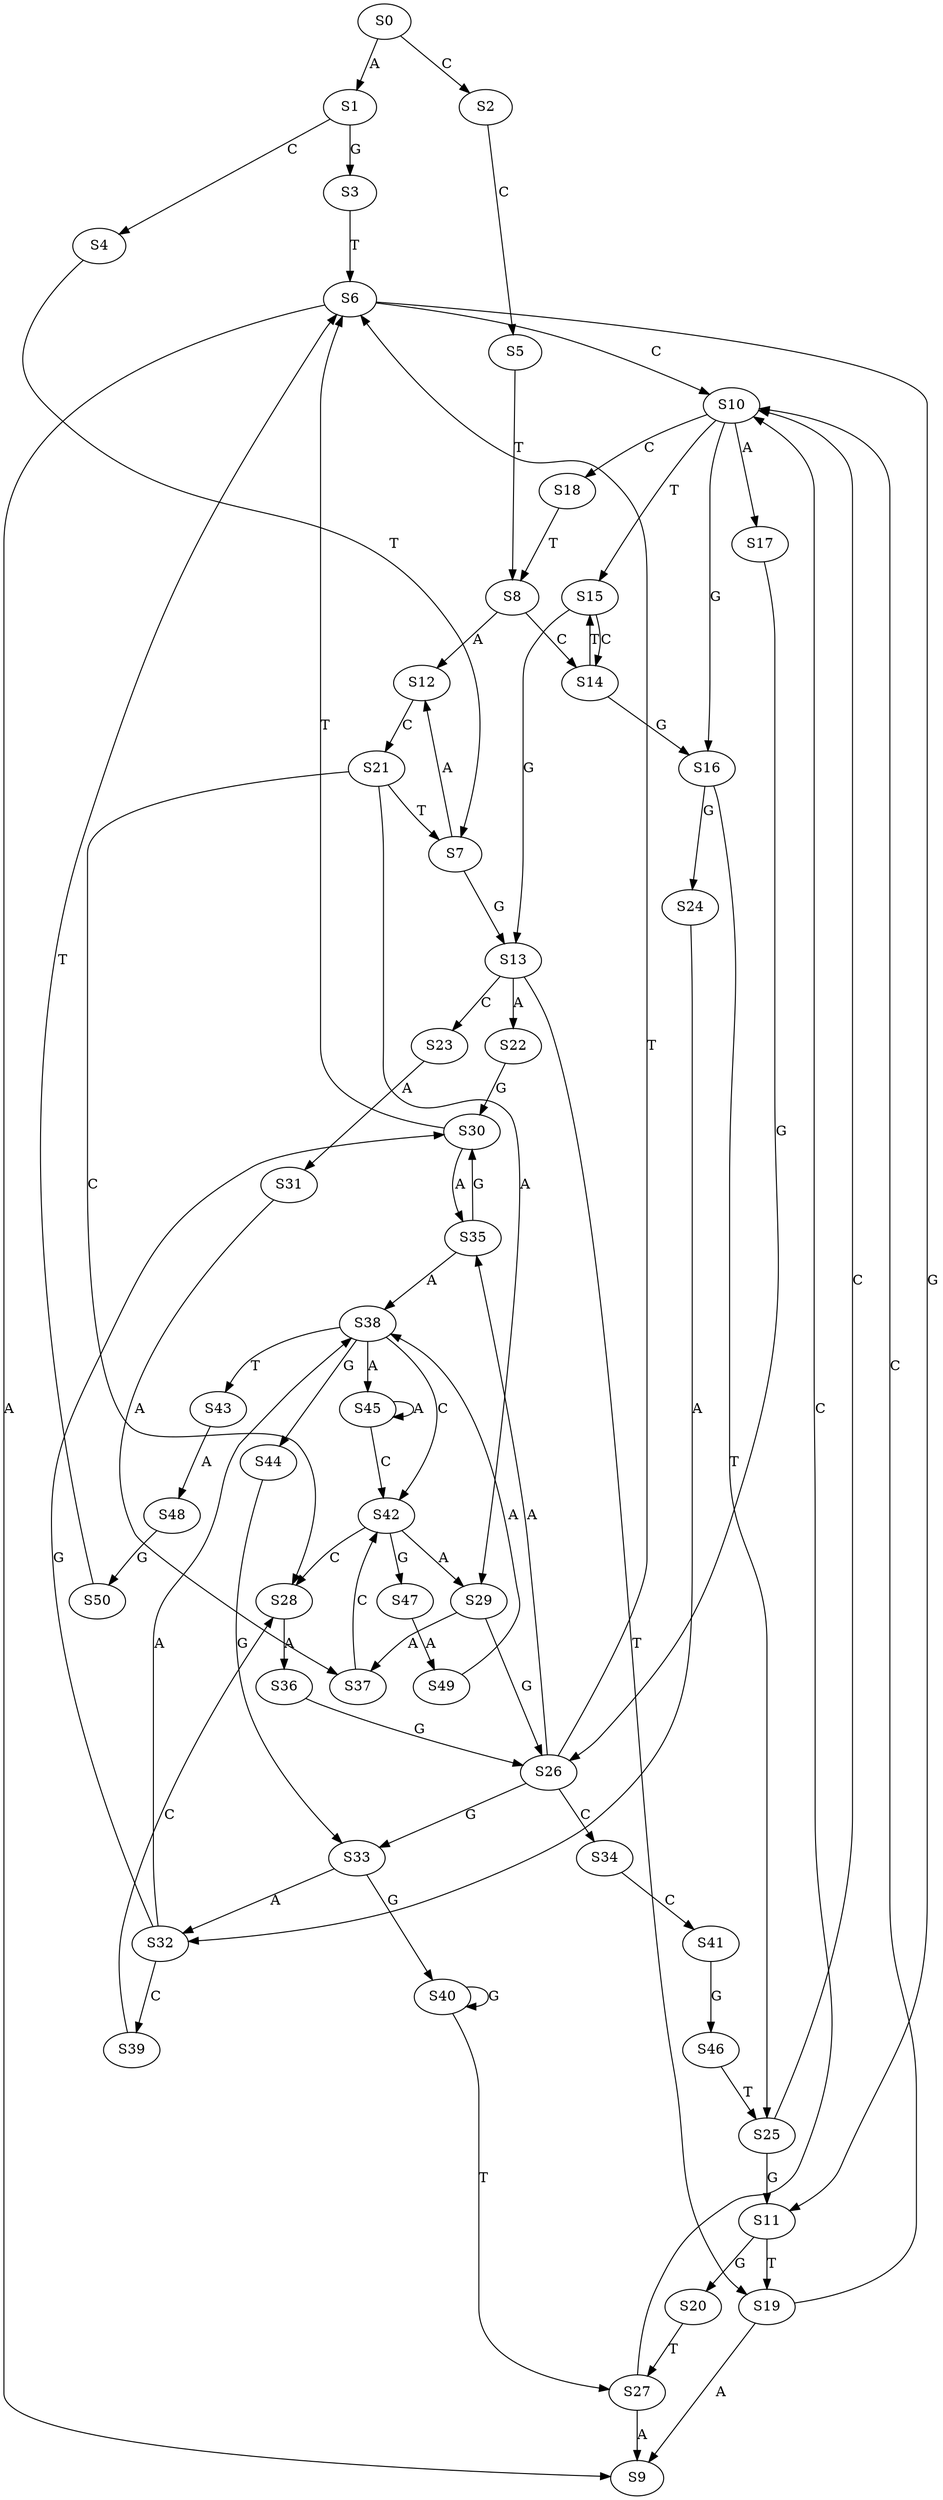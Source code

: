 strict digraph  {
	S0 -> S1 [ label = A ];
	S0 -> S2 [ label = C ];
	S1 -> S3 [ label = G ];
	S1 -> S4 [ label = C ];
	S2 -> S5 [ label = C ];
	S3 -> S6 [ label = T ];
	S4 -> S7 [ label = T ];
	S5 -> S8 [ label = T ];
	S6 -> S9 [ label = A ];
	S6 -> S10 [ label = C ];
	S6 -> S11 [ label = G ];
	S7 -> S12 [ label = A ];
	S7 -> S13 [ label = G ];
	S8 -> S12 [ label = A ];
	S8 -> S14 [ label = C ];
	S10 -> S15 [ label = T ];
	S10 -> S16 [ label = G ];
	S10 -> S17 [ label = A ];
	S10 -> S18 [ label = C ];
	S11 -> S19 [ label = T ];
	S11 -> S20 [ label = G ];
	S12 -> S21 [ label = C ];
	S13 -> S22 [ label = A ];
	S13 -> S19 [ label = T ];
	S13 -> S23 [ label = C ];
	S14 -> S15 [ label = T ];
	S14 -> S16 [ label = G ];
	S15 -> S13 [ label = G ];
	S15 -> S14 [ label = C ];
	S16 -> S24 [ label = G ];
	S16 -> S25 [ label = T ];
	S17 -> S26 [ label = G ];
	S18 -> S8 [ label = T ];
	S19 -> S10 [ label = C ];
	S19 -> S9 [ label = A ];
	S20 -> S27 [ label = T ];
	S21 -> S28 [ label = C ];
	S21 -> S7 [ label = T ];
	S21 -> S29 [ label = A ];
	S22 -> S30 [ label = G ];
	S23 -> S31 [ label = A ];
	S24 -> S32 [ label = A ];
	S25 -> S10 [ label = C ];
	S25 -> S11 [ label = G ];
	S26 -> S33 [ label = G ];
	S26 -> S6 [ label = T ];
	S26 -> S34 [ label = C ];
	S26 -> S35 [ label = A ];
	S27 -> S9 [ label = A ];
	S27 -> S10 [ label = C ];
	S28 -> S36 [ label = A ];
	S29 -> S26 [ label = G ];
	S29 -> S37 [ label = A ];
	S30 -> S6 [ label = T ];
	S30 -> S35 [ label = A ];
	S31 -> S37 [ label = A ];
	S32 -> S38 [ label = A ];
	S32 -> S39 [ label = C ];
	S32 -> S30 [ label = G ];
	S33 -> S32 [ label = A ];
	S33 -> S40 [ label = G ];
	S34 -> S41 [ label = C ];
	S35 -> S30 [ label = G ];
	S35 -> S38 [ label = A ];
	S36 -> S26 [ label = G ];
	S37 -> S42 [ label = C ];
	S38 -> S43 [ label = T ];
	S38 -> S42 [ label = C ];
	S38 -> S44 [ label = G ];
	S38 -> S45 [ label = A ];
	S39 -> S28 [ label = C ];
	S40 -> S27 [ label = T ];
	S40 -> S40 [ label = G ];
	S41 -> S46 [ label = G ];
	S42 -> S29 [ label = A ];
	S42 -> S28 [ label = C ];
	S42 -> S47 [ label = G ];
	S43 -> S48 [ label = A ];
	S44 -> S33 [ label = G ];
	S45 -> S42 [ label = C ];
	S45 -> S45 [ label = A ];
	S46 -> S25 [ label = T ];
	S47 -> S49 [ label = A ];
	S48 -> S50 [ label = G ];
	S49 -> S38 [ label = A ];
	S50 -> S6 [ label = T ];
}
